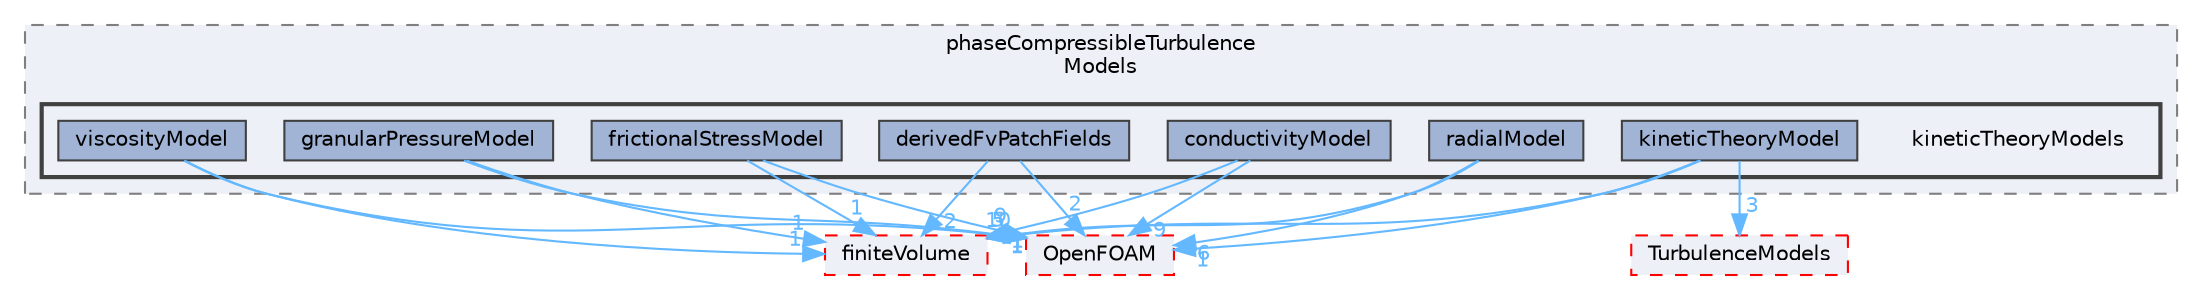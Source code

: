digraph "src/phaseSystemModels/twoPhaseEuler/phaseCompressibleTurbulenceModels/kineticTheoryModels"
{
 // LATEX_PDF_SIZE
  bgcolor="transparent";
  edge [fontname=Helvetica,fontsize=10,labelfontname=Helvetica,labelfontsize=10];
  node [fontname=Helvetica,fontsize=10,shape=box,height=0.2,width=0.4];
  compound=true
  subgraph clusterdir_1ca0a6517073d9b68b6aaabe6ab6fb82 {
    graph [ bgcolor="#edf0f7", pencolor="grey50", label="phaseCompressibleTurbulence\lModels", fontname=Helvetica,fontsize=10 style="filled,dashed", URL="dir_1ca0a6517073d9b68b6aaabe6ab6fb82.html",tooltip=""]
  subgraph clusterdir_c85b273aaa84a78c2b3bf2614cf319dc {
    graph [ bgcolor="#edf0f7", pencolor="grey25", label="", fontname=Helvetica,fontsize=10 style="filled,bold", URL="dir_c85b273aaa84a78c2b3bf2614cf319dc.html",tooltip=""]
    dir_c85b273aaa84a78c2b3bf2614cf319dc [shape=plaintext, label="kineticTheoryModels"];
  dir_ee2f1c33072f218f02af80fb604e1fed [label="conductivityModel", fillcolor="#a2b4d6", color="grey25", style="filled", URL="dir_ee2f1c33072f218f02af80fb604e1fed.html",tooltip=""];
  dir_563346b830cd3190ea7c9a5117d0bf32 [label="derivedFvPatchFields", fillcolor="#a2b4d6", color="grey25", style="filled", URL="dir_563346b830cd3190ea7c9a5117d0bf32.html",tooltip=""];
  dir_aa9ac1f124606e715f38feef40e8c60a [label="frictionalStressModel", fillcolor="#a2b4d6", color="grey25", style="filled", URL="dir_aa9ac1f124606e715f38feef40e8c60a.html",tooltip=""];
  dir_64e60b17469424f275e63f1425253f49 [label="granularPressureModel", fillcolor="#a2b4d6", color="grey25", style="filled", URL="dir_64e60b17469424f275e63f1425253f49.html",tooltip=""];
  dir_caba384fd6cf0de942f2451084909067 [label="kineticTheoryModel", fillcolor="#a2b4d6", color="grey25", style="filled", URL="dir_caba384fd6cf0de942f2451084909067.html",tooltip=""];
  dir_be19d3a8eddc3f0c35028fe0fdd00a11 [label="radialModel", fillcolor="#a2b4d6", color="grey25", style="filled", URL="dir_be19d3a8eddc3f0c35028fe0fdd00a11.html",tooltip=""];
  dir_5644ccddc21f55bfbc9d7279fcb61981 [label="viscosityModel", fillcolor="#a2b4d6", color="grey25", style="filled", URL="dir_5644ccddc21f55bfbc9d7279fcb61981.html",tooltip=""];
  }
  }
  dir_1eda626aeac0f0ad2848c36acaa5d501 [label="TurbulenceModels", fillcolor="#edf0f7", color="red", style="filled,dashed", URL="dir_1eda626aeac0f0ad2848c36acaa5d501.html",tooltip=""];
  dir_9bd15774b555cf7259a6fa18f99fe99b [label="finiteVolume", fillcolor="#edf0f7", color="red", style="filled,dashed", URL="dir_9bd15774b555cf7259a6fa18f99fe99b.html",tooltip=""];
  dir_c5473ff19b20e6ec4dfe5c310b3778a8 [label="OpenFOAM", fillcolor="#edf0f7", color="red", style="filled,dashed", URL="dir_c5473ff19b20e6ec4dfe5c310b3778a8.html",tooltip=""];
  dir_ee2f1c33072f218f02af80fb604e1fed->dir_c5473ff19b20e6ec4dfe5c310b3778a8 [headlabel="9", labeldistance=1.5 headhref="dir_000601_002695.html" href="dir_000601_002695.html" color="steelblue1" fontcolor="steelblue1"];
  dir_ee2f1c33072f218f02af80fb604e1fed->dir_9bd15774b555cf7259a6fa18f99fe99b [headlabel="1", labeldistance=1.5 headhref="dir_000601_001387.html" href="dir_000601_001387.html" color="steelblue1" fontcolor="steelblue1"];
  dir_563346b830cd3190ea7c9a5117d0bf32->dir_c5473ff19b20e6ec4dfe5c310b3778a8 [headlabel="2", labeldistance=1.5 headhref="dir_000884_002695.html" href="dir_000884_002695.html" color="steelblue1" fontcolor="steelblue1"];
  dir_563346b830cd3190ea7c9a5117d0bf32->dir_9bd15774b555cf7259a6fa18f99fe99b [headlabel="2", labeldistance=1.5 headhref="dir_000884_001387.html" href="dir_000884_001387.html" color="steelblue1" fontcolor="steelblue1"];
  dir_aa9ac1f124606e715f38feef40e8c60a->dir_c5473ff19b20e6ec4dfe5c310b3778a8 [headlabel="9", labeldistance=1.5 headhref="dir_001500_002695.html" href="dir_001500_002695.html" color="steelblue1" fontcolor="steelblue1"];
  dir_aa9ac1f124606e715f38feef40e8c60a->dir_9bd15774b555cf7259a6fa18f99fe99b [headlabel="1", labeldistance=1.5 headhref="dir_001500_001387.html" href="dir_001500_001387.html" color="steelblue1" fontcolor="steelblue1"];
  dir_64e60b17469424f275e63f1425253f49->dir_c5473ff19b20e6ec4dfe5c310b3778a8 [headlabel="5", labeldistance=1.5 headhref="dir_001675_002695.html" href="dir_001675_002695.html" color="steelblue1" fontcolor="steelblue1"];
  dir_64e60b17469424f275e63f1425253f49->dir_9bd15774b555cf7259a6fa18f99fe99b [headlabel="1", labeldistance=1.5 headhref="dir_001675_001387.html" href="dir_001675_001387.html" color="steelblue1" fontcolor="steelblue1"];
  dir_caba384fd6cf0de942f2451084909067->dir_1eda626aeac0f0ad2848c36acaa5d501 [headlabel="3", labeldistance=1.5 headhref="dir_002031_004143.html" href="dir_002031_004143.html" color="steelblue1" fontcolor="steelblue1"];
  dir_caba384fd6cf0de942f2451084909067->dir_9bd15774b555cf7259a6fa18f99fe99b [headlabel="1", labeldistance=1.5 headhref="dir_002031_001387.html" href="dir_002031_001387.html" color="steelblue1" fontcolor="steelblue1"];
  dir_caba384fd6cf0de942f2451084909067->dir_c5473ff19b20e6ec4dfe5c310b3778a8 [headlabel="1", labeldistance=1.5 headhref="dir_002031_002695.html" href="dir_002031_002695.html" color="steelblue1" fontcolor="steelblue1"];
  dir_be19d3a8eddc3f0c35028fe0fdd00a11->dir_c5473ff19b20e6ec4dfe5c310b3778a8 [headlabel="6", labeldistance=1.5 headhref="dir_003168_002695.html" href="dir_003168_002695.html" color="steelblue1" fontcolor="steelblue1"];
  dir_be19d3a8eddc3f0c35028fe0fdd00a11->dir_9bd15774b555cf7259a6fa18f99fe99b [headlabel="1", labeldistance=1.5 headhref="dir_003168_001387.html" href="dir_003168_001387.html" color="steelblue1" fontcolor="steelblue1"];
  dir_5644ccddc21f55bfbc9d7279fcb61981->dir_c5473ff19b20e6ec4dfe5c310b3778a8 [headlabel="10", labeldistance=1.5 headhref="dir_004283_002695.html" href="dir_004283_002695.html" color="steelblue1" fontcolor="steelblue1"];
  dir_5644ccddc21f55bfbc9d7279fcb61981->dir_9bd15774b555cf7259a6fa18f99fe99b [headlabel="1", labeldistance=1.5 headhref="dir_004283_001387.html" href="dir_004283_001387.html" color="steelblue1" fontcolor="steelblue1"];
}
